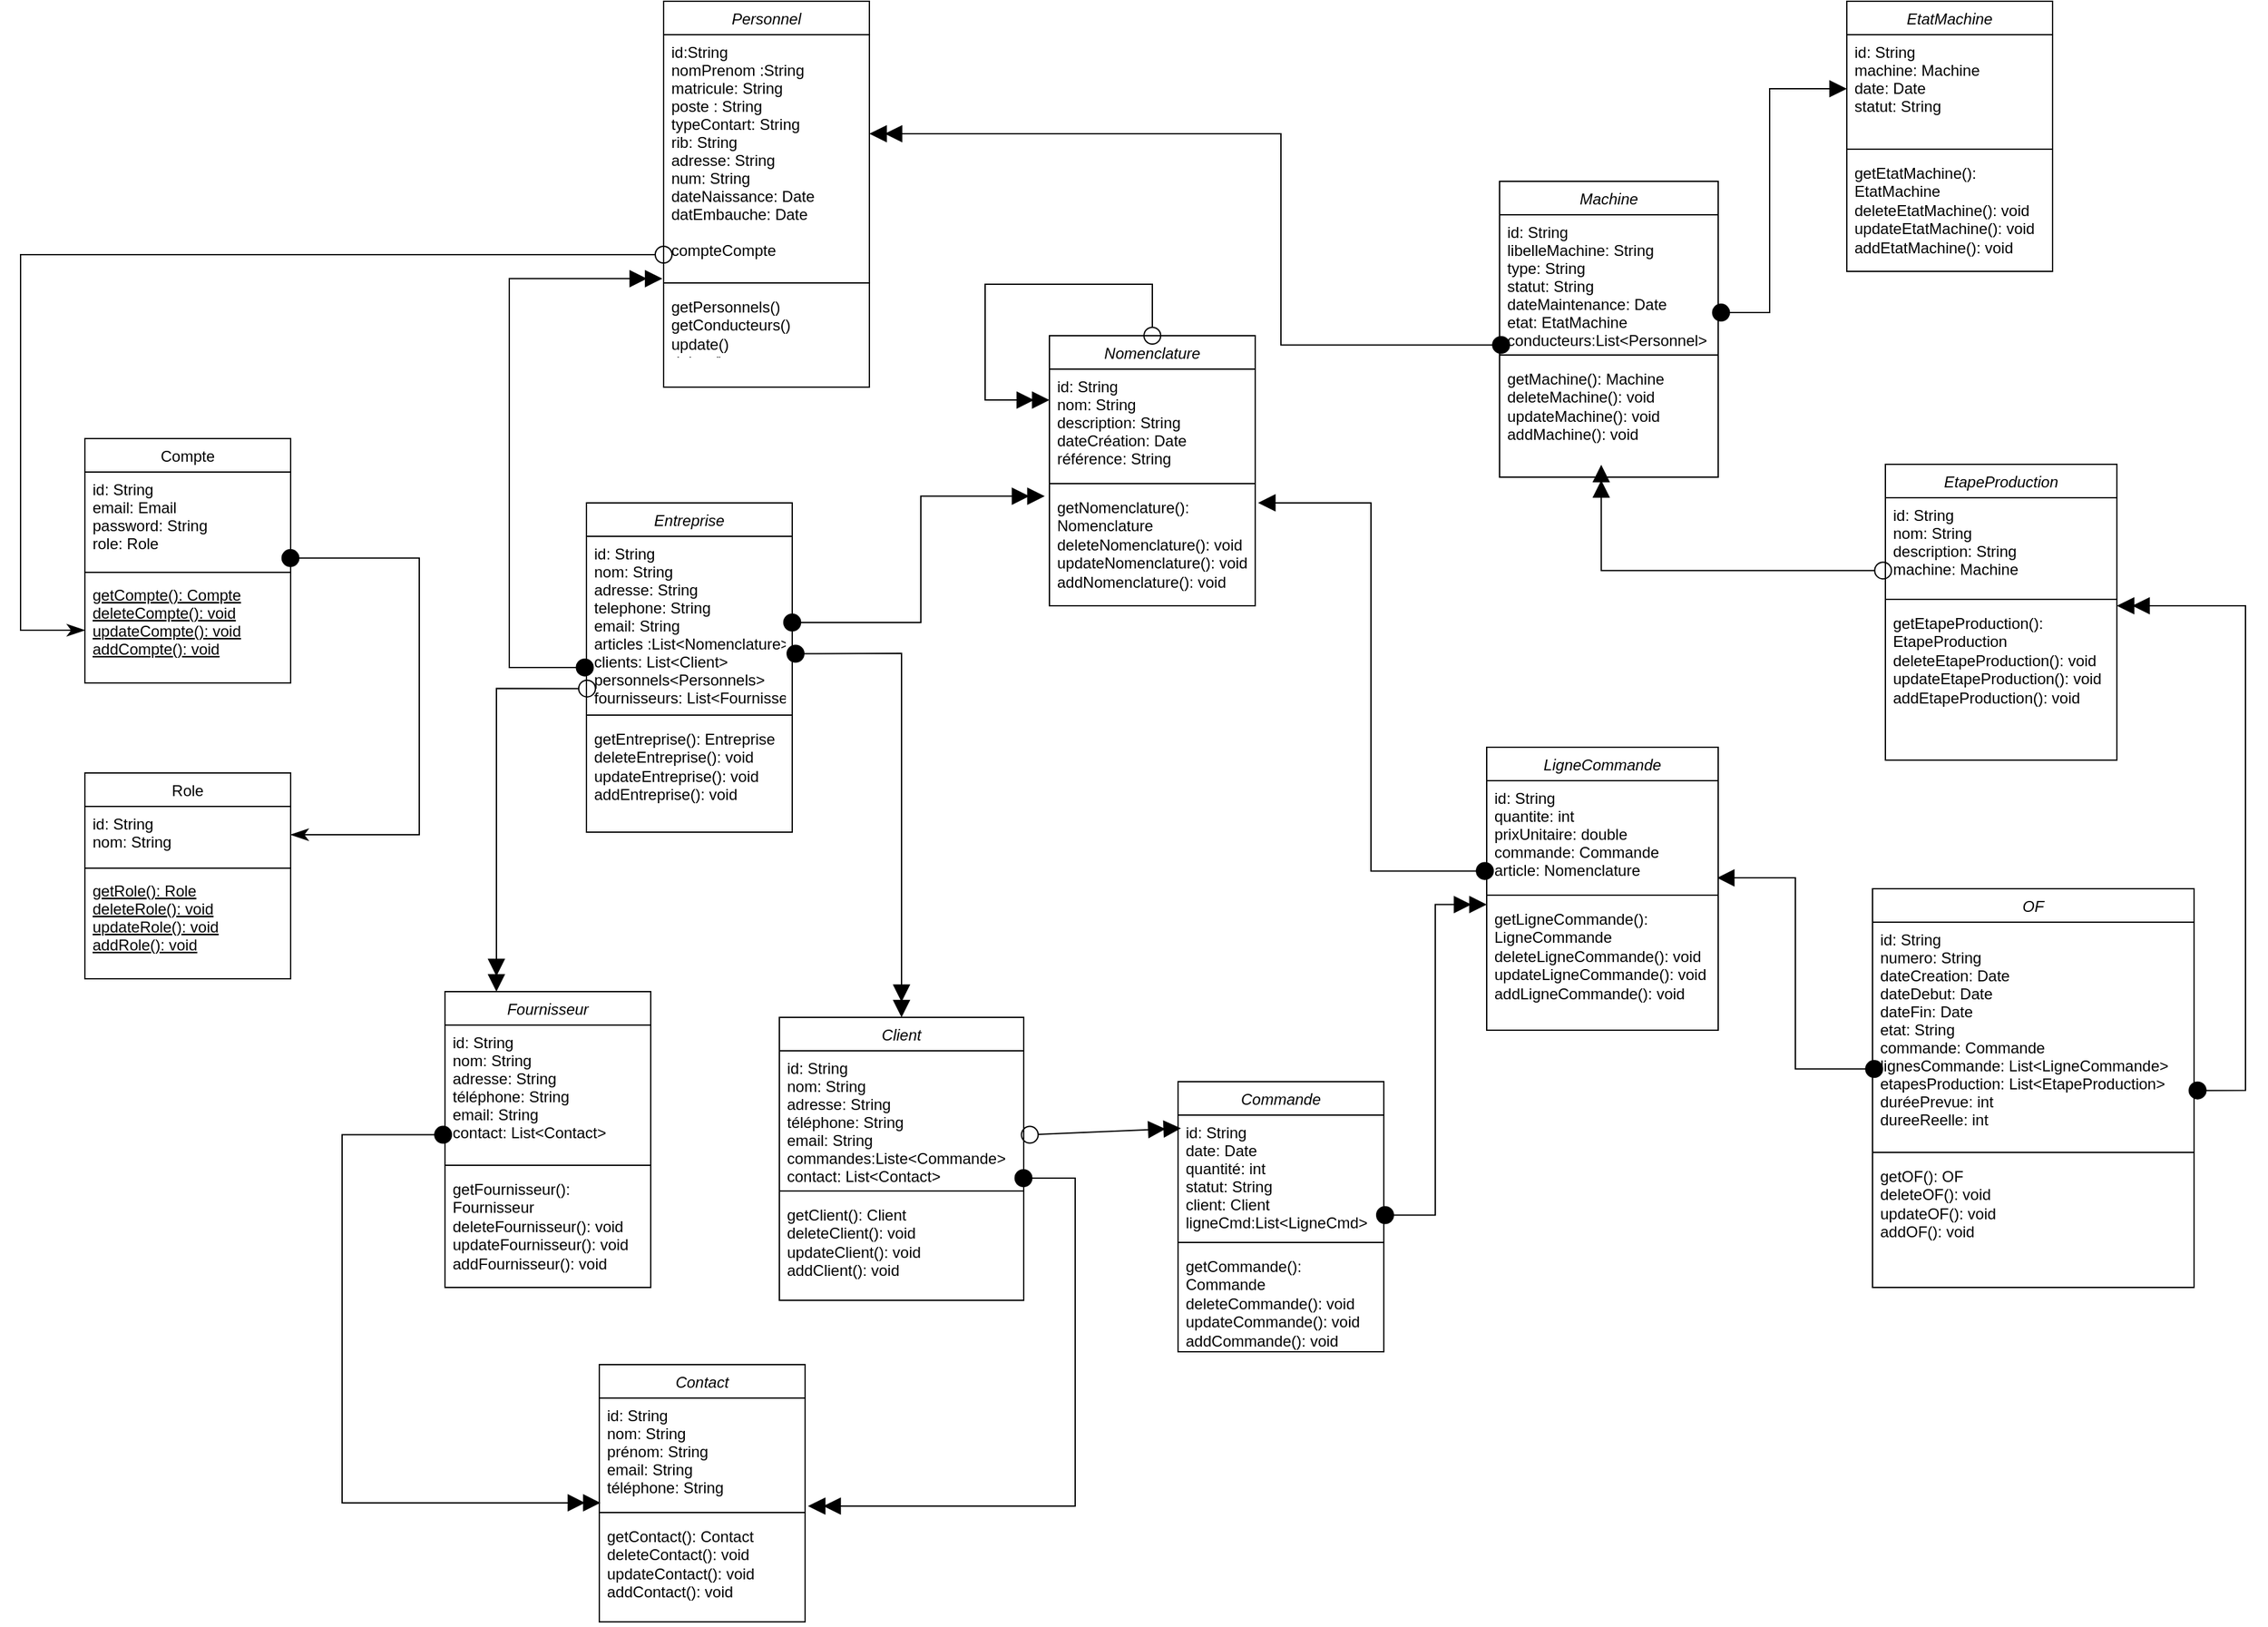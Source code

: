 <mxfile version="21.3.8" type="gitlab">
  <diagram id="C5RBs43oDa-KdzZeNtuy" name="Page-1">
    <mxGraphModel dx="3287" dy="2540" grid="1" gridSize="10" guides="1" tooltips="1" connect="1" arrows="1" fold="1" page="1" pageScale="1" pageWidth="827" pageHeight="1169" math="0" shadow="0">
      <root>
        <mxCell id="WIyWlLk6GJQsqaUBKTNV-0" />
        <mxCell id="WIyWlLk6GJQsqaUBKTNV-1" parent="WIyWlLk6GJQsqaUBKTNV-0" />
        <mxCell id="zkfFHV4jXpPFQw0GAbJ--0" value="Personnel" style="swimlane;fontStyle=2;align=center;verticalAlign=top;childLayout=stackLayout;horizontal=1;startSize=26;horizontalStack=0;resizeParent=1;resizeLast=0;collapsible=1;marginBottom=0;rounded=0;shadow=0;strokeWidth=1;" parent="WIyWlLk6GJQsqaUBKTNV-1" vertex="1">
          <mxGeometry x="260" y="-600" width="160" height="300" as="geometry">
            <mxRectangle x="230" y="140" width="160" height="26" as="alternateBounds" />
          </mxGeometry>
        </mxCell>
        <mxCell id="zkfFHV4jXpPFQw0GAbJ--1" value="id:String   &#xa;nomPrenom :String&#xa;matricule: String &#xa;poste : String &#xa;typeContart: String&#xa;rib: String&#xa;adresse: String&#xa;num: String&#xa;dateNaissance: Date&#xa;datEmbauche: Date" style="text;align=left;verticalAlign=top;spacingLeft=4;spacingRight=4;overflow=hidden;rotatable=0;points=[[0,0.5],[1,0.5]];portConstraint=eastwest;" parent="zkfFHV4jXpPFQw0GAbJ--0" vertex="1">
          <mxGeometry y="26" width="160" height="154" as="geometry" />
        </mxCell>
        <mxCell id="keGv5HAL7lmnqRSHpo0z-54" value="compteCompte" style="text;align=left;verticalAlign=top;spacingLeft=4;spacingRight=4;overflow=hidden;rotatable=0;points=[[0,0.5],[1,0.5]];portConstraint=eastwest;" vertex="1" parent="zkfFHV4jXpPFQw0GAbJ--0">
          <mxGeometry y="180" width="160" height="34" as="geometry" />
        </mxCell>
        <mxCell id="zkfFHV4jXpPFQw0GAbJ--4" value="" style="line;html=1;strokeWidth=1;align=left;verticalAlign=middle;spacingTop=-1;spacingLeft=3;spacingRight=3;rotatable=0;labelPosition=right;points=[];portConstraint=eastwest;" parent="zkfFHV4jXpPFQw0GAbJ--0" vertex="1">
          <mxGeometry y="214" width="160" height="10" as="geometry" />
        </mxCell>
        <mxCell id="keGv5HAL7lmnqRSHpo0z-4" value="getPersonnels()&lt;br&gt;getConducteurs()&lt;br&gt;update()&lt;br&gt;delete()&lt;br&gt;mettreEnVeille()" style="text;strokeColor=none;fillColor=none;align=left;verticalAlign=top;spacingLeft=4;spacingRight=4;overflow=hidden;rotatable=0;points=[[0,0.5],[1,0.5]];portConstraint=eastwest;whiteSpace=wrap;html=1;" vertex="1" parent="zkfFHV4jXpPFQw0GAbJ--0">
          <mxGeometry y="224" width="160" height="50" as="geometry" />
        </mxCell>
        <mxCell id="zkfFHV4jXpPFQw0GAbJ--6" value="Compte" style="swimlane;fontStyle=0;align=center;verticalAlign=top;childLayout=stackLayout;horizontal=1;startSize=26;horizontalStack=0;resizeParent=1;resizeLast=0;collapsible=1;marginBottom=0;rounded=0;shadow=0;strokeWidth=1;" parent="WIyWlLk6GJQsqaUBKTNV-1" vertex="1">
          <mxGeometry x="-190" y="-260" width="160" height="190" as="geometry">
            <mxRectangle x="130" y="380" width="160" height="26" as="alternateBounds" />
          </mxGeometry>
        </mxCell>
        <mxCell id="zkfFHV4jXpPFQw0GAbJ--7" value="id: String&#xa;email: Email&#xa;password: String&#xa;role: Role" style="text;align=left;verticalAlign=top;spacingLeft=4;spacingRight=4;overflow=hidden;rotatable=0;points=[[0,0.5],[1,0.5]];portConstraint=eastwest;" parent="zkfFHV4jXpPFQw0GAbJ--6" vertex="1">
          <mxGeometry y="26" width="160" height="74" as="geometry" />
        </mxCell>
        <mxCell id="zkfFHV4jXpPFQw0GAbJ--9" value="" style="line;html=1;strokeWidth=1;align=left;verticalAlign=middle;spacingTop=-1;spacingLeft=3;spacingRight=3;rotatable=0;labelPosition=right;points=[];portConstraint=eastwest;" parent="zkfFHV4jXpPFQw0GAbJ--6" vertex="1">
          <mxGeometry y="100" width="160" height="8" as="geometry" />
        </mxCell>
        <mxCell id="zkfFHV4jXpPFQw0GAbJ--10" value="getCompte(): Compte&#xa;deleteCompte(): void&#xa;updateCompte(): void&#xa;addCompte(): void" style="text;align=left;verticalAlign=top;spacingLeft=4;spacingRight=4;overflow=hidden;rotatable=0;points=[[0,0.5],[1,0.5]];portConstraint=eastwest;fontStyle=4" parent="zkfFHV4jXpPFQw0GAbJ--6" vertex="1">
          <mxGeometry y="108" width="160" height="82" as="geometry" />
        </mxCell>
        <mxCell id="keGv5HAL7lmnqRSHpo0z-5" value="Role" style="swimlane;fontStyle=0;align=center;verticalAlign=top;childLayout=stackLayout;horizontal=1;startSize=26;horizontalStack=0;resizeParent=1;resizeLast=0;collapsible=1;marginBottom=0;rounded=0;shadow=0;strokeWidth=1;" vertex="1" parent="WIyWlLk6GJQsqaUBKTNV-1">
          <mxGeometry x="-190" width="160" height="160" as="geometry">
            <mxRectangle x="130" y="380" width="160" height="26" as="alternateBounds" />
          </mxGeometry>
        </mxCell>
        <mxCell id="keGv5HAL7lmnqRSHpo0z-6" value="id: String&#xa;nom: String" style="text;align=left;verticalAlign=top;spacingLeft=4;spacingRight=4;overflow=hidden;rotatable=0;points=[[0,0.5],[1,0.5]];portConstraint=eastwest;" vertex="1" parent="keGv5HAL7lmnqRSHpo0z-5">
          <mxGeometry y="26" width="160" height="44" as="geometry" />
        </mxCell>
        <mxCell id="keGv5HAL7lmnqRSHpo0z-7" value="" style="line;html=1;strokeWidth=1;align=left;verticalAlign=middle;spacingTop=-1;spacingLeft=3;spacingRight=3;rotatable=0;labelPosition=right;points=[];portConstraint=eastwest;" vertex="1" parent="keGv5HAL7lmnqRSHpo0z-5">
          <mxGeometry y="70" width="160" height="8" as="geometry" />
        </mxCell>
        <mxCell id="keGv5HAL7lmnqRSHpo0z-8" value="getRole(): Role&#xa;deleteRole(): void&#xa;updateRole(): void&#xa;addRole(): void" style="text;align=left;verticalAlign=top;spacingLeft=4;spacingRight=4;overflow=hidden;rotatable=0;points=[[0,0.5],[1,0.5]];portConstraint=eastwest;fontStyle=4" vertex="1" parent="keGv5HAL7lmnqRSHpo0z-5">
          <mxGeometry y="78" width="160" height="64" as="geometry" />
        </mxCell>
        <mxCell id="keGv5HAL7lmnqRSHpo0z-9" value="Fournisseur" style="swimlane;fontStyle=2;align=center;verticalAlign=top;childLayout=stackLayout;horizontal=1;startSize=26;horizontalStack=0;resizeParent=1;resizeLast=0;collapsible=1;marginBottom=0;rounded=0;shadow=0;strokeWidth=1;" vertex="1" parent="WIyWlLk6GJQsqaUBKTNV-1">
          <mxGeometry x="90" y="170" width="160" height="230" as="geometry">
            <mxRectangle x="230" y="140" width="160" height="26" as="alternateBounds" />
          </mxGeometry>
        </mxCell>
        <mxCell id="keGv5HAL7lmnqRSHpo0z-10" value="id: String&#xa;nom: String&#xa;adresse: String&#xa;téléphone: String&#xa;email: String&#xa;contact: List&lt;Contact&gt;" style="text;align=left;verticalAlign=top;spacingLeft=4;spacingRight=4;overflow=hidden;rotatable=0;points=[[0,0.5],[1,0.5]];portConstraint=eastwest;" vertex="1" parent="keGv5HAL7lmnqRSHpo0z-9">
          <mxGeometry y="26" width="160" height="104" as="geometry" />
        </mxCell>
        <mxCell id="keGv5HAL7lmnqRSHpo0z-11" value="" style="line;html=1;strokeWidth=1;align=left;verticalAlign=middle;spacingTop=-1;spacingLeft=3;spacingRight=3;rotatable=0;labelPosition=right;points=[];portConstraint=eastwest;" vertex="1" parent="keGv5HAL7lmnqRSHpo0z-9">
          <mxGeometry y="130" width="160" height="10" as="geometry" />
        </mxCell>
        <mxCell id="keGv5HAL7lmnqRSHpo0z-12" value="&lt;div&gt;getFournisseur(): Fournisseur&lt;/div&gt;&lt;div&gt;deleteFournisseur(): void&lt;/div&gt;&lt;div&gt;updateFournisseur(): void&lt;/div&gt;&lt;div&gt;addFournisseur(): void&lt;/div&gt;" style="text;strokeColor=none;fillColor=none;align=left;verticalAlign=top;spacingLeft=4;spacingRight=4;overflow=hidden;rotatable=0;points=[[0,0.5],[1,0.5]];portConstraint=eastwest;whiteSpace=wrap;html=1;" vertex="1" parent="keGv5HAL7lmnqRSHpo0z-9">
          <mxGeometry y="140" width="160" height="80" as="geometry" />
        </mxCell>
        <mxCell id="keGv5HAL7lmnqRSHpo0z-13" value="Client" style="swimlane;fontStyle=2;align=center;verticalAlign=top;childLayout=stackLayout;horizontal=1;startSize=26;horizontalStack=0;resizeParent=1;resizeLast=0;collapsible=1;marginBottom=0;rounded=0;shadow=0;strokeWidth=1;" vertex="1" parent="WIyWlLk6GJQsqaUBKTNV-1">
          <mxGeometry x="350" y="190" width="190" height="220" as="geometry">
            <mxRectangle x="230" y="140" width="160" height="26" as="alternateBounds" />
          </mxGeometry>
        </mxCell>
        <mxCell id="keGv5HAL7lmnqRSHpo0z-14" value="id: String&#xa;nom: String&#xa;adresse: String&#xa;téléphone: String&#xa;email: String&#xa;commandes:Liste&lt;Commande&gt;&#xa;contact: List&lt;Contact&gt;" style="text;align=left;verticalAlign=top;spacingLeft=4;spacingRight=4;overflow=hidden;rotatable=0;points=[[0,0.5],[1,0.5]];portConstraint=eastwest;" vertex="1" parent="keGv5HAL7lmnqRSHpo0z-13">
          <mxGeometry y="26" width="190" height="104" as="geometry" />
        </mxCell>
        <mxCell id="keGv5HAL7lmnqRSHpo0z-15" value="" style="line;html=1;strokeWidth=1;align=left;verticalAlign=middle;spacingTop=-1;spacingLeft=3;spacingRight=3;rotatable=0;labelPosition=right;points=[];portConstraint=eastwest;" vertex="1" parent="keGv5HAL7lmnqRSHpo0z-13">
          <mxGeometry y="130" width="190" height="10" as="geometry" />
        </mxCell>
        <mxCell id="keGv5HAL7lmnqRSHpo0z-16" value="&lt;div&gt;getClient(): Client&lt;/div&gt;&lt;div&gt;deleteClient(): void&lt;/div&gt;&lt;div&gt;updateClient(): void&lt;/div&gt;&lt;div&gt;addClient(): void&lt;/div&gt;" style="text;strokeColor=none;fillColor=none;align=left;verticalAlign=top;spacingLeft=4;spacingRight=4;overflow=hidden;rotatable=0;points=[[0,0.5],[1,0.5]];portConstraint=eastwest;whiteSpace=wrap;html=1;" vertex="1" parent="keGv5HAL7lmnqRSHpo0z-13">
          <mxGeometry y="140" width="190" height="70" as="geometry" />
        </mxCell>
        <mxCell id="keGv5HAL7lmnqRSHpo0z-17" value="Nomenclature" style="swimlane;fontStyle=2;align=center;verticalAlign=top;childLayout=stackLayout;horizontal=1;startSize=26;horizontalStack=0;resizeParent=1;resizeLast=0;collapsible=1;marginBottom=0;rounded=0;shadow=0;strokeWidth=1;" vertex="1" parent="WIyWlLk6GJQsqaUBKTNV-1">
          <mxGeometry x="560" y="-340" width="160" height="210" as="geometry">
            <mxRectangle x="230" y="140" width="160" height="26" as="alternateBounds" />
          </mxGeometry>
        </mxCell>
        <mxCell id="keGv5HAL7lmnqRSHpo0z-18" value="id: String&#xa;nom: String&#xa;description: String&#xa;dateCréation: Date&#xa;référence: String" style="text;align=left;verticalAlign=top;spacingLeft=4;spacingRight=4;overflow=hidden;rotatable=0;points=[[0,0.5],[1,0.5]];portConstraint=eastwest;" vertex="1" parent="keGv5HAL7lmnqRSHpo0z-17">
          <mxGeometry y="26" width="160" height="84" as="geometry" />
        </mxCell>
        <mxCell id="keGv5HAL7lmnqRSHpo0z-19" value="" style="line;html=1;strokeWidth=1;align=left;verticalAlign=middle;spacingTop=-1;spacingLeft=3;spacingRight=3;rotatable=0;labelPosition=right;points=[];portConstraint=eastwest;" vertex="1" parent="keGv5HAL7lmnqRSHpo0z-17">
          <mxGeometry y="110" width="160" height="10" as="geometry" />
        </mxCell>
        <mxCell id="keGv5HAL7lmnqRSHpo0z-20" value="&lt;div&gt;getNomenclature(): Nomenclature&lt;/div&gt;&lt;div&gt;deleteNomenclature(): void&lt;/div&gt;&lt;div&gt;updateNomenclature(): void&lt;/div&gt;&lt;div&gt;addNomenclature(): void&lt;/div&gt;" style="text;strokeColor=none;fillColor=none;align=left;verticalAlign=top;spacingLeft=4;spacingRight=4;overflow=hidden;rotatable=0;points=[[0,0.5],[1,0.5]];portConstraint=eastwest;whiteSpace=wrap;html=1;" vertex="1" parent="keGv5HAL7lmnqRSHpo0z-17">
          <mxGeometry y="120" width="160" height="90" as="geometry" />
        </mxCell>
        <mxCell id="keGv5HAL7lmnqRSHpo0z-68" value="" style="html=1;verticalAlign=bottom;startArrow=oval;startFill=0;endArrow=doubleBlock;startSize=13;endSize=11;elbow=vertical;rounded=0;endFill=1;exitX=0.5;exitY=0;exitDx=0;exitDy=0;entryX=0;entryY=0.286;entryDx=0;entryDy=0;entryPerimeter=0;edgeStyle=orthogonalEdgeStyle;" edge="1" parent="keGv5HAL7lmnqRSHpo0z-17" source="keGv5HAL7lmnqRSHpo0z-17" target="keGv5HAL7lmnqRSHpo0z-18">
          <mxGeometry width="80" relative="1" as="geometry">
            <mxPoint x="-181" y="334" as="sourcePoint" />
            <mxPoint x="77" y="220" as="targetPoint" />
            <Array as="points">
              <mxPoint x="80" y="-40" />
              <mxPoint x="-50" y="-40" />
              <mxPoint x="-50" y="50" />
            </Array>
          </mxGeometry>
        </mxCell>
        <mxCell id="keGv5HAL7lmnqRSHpo0z-21" value="Contact" style="swimlane;fontStyle=2;align=center;verticalAlign=top;childLayout=stackLayout;horizontal=1;startSize=26;horizontalStack=0;resizeParent=1;resizeLast=0;collapsible=1;marginBottom=0;rounded=0;shadow=0;strokeWidth=1;" vertex="1" parent="WIyWlLk6GJQsqaUBKTNV-1">
          <mxGeometry x="210" y="460" width="160" height="200" as="geometry">
            <mxRectangle x="230" y="140" width="160" height="26" as="alternateBounds" />
          </mxGeometry>
        </mxCell>
        <mxCell id="keGv5HAL7lmnqRSHpo0z-22" value="id: String&#xa;nom: String&#xa;prénom: String&#xa;email: String&#xa;téléphone: String" style="text;align=left;verticalAlign=top;spacingLeft=4;spacingRight=4;overflow=hidden;rotatable=0;points=[[0,0.5],[1,0.5]];portConstraint=eastwest;" vertex="1" parent="keGv5HAL7lmnqRSHpo0z-21">
          <mxGeometry y="26" width="160" height="84" as="geometry" />
        </mxCell>
        <mxCell id="keGv5HAL7lmnqRSHpo0z-23" value="" style="line;html=1;strokeWidth=1;align=left;verticalAlign=middle;spacingTop=-1;spacingLeft=3;spacingRight=3;rotatable=0;labelPosition=right;points=[];portConstraint=eastwest;" vertex="1" parent="keGv5HAL7lmnqRSHpo0z-21">
          <mxGeometry y="110" width="160" height="10" as="geometry" />
        </mxCell>
        <mxCell id="keGv5HAL7lmnqRSHpo0z-24" value="&lt;div&gt;getContact(): Contact&lt;/div&gt;&lt;div&gt;deleteContact(): void&lt;/div&gt;&lt;div&gt;updateContact(): void&lt;/div&gt;&lt;div&gt;addContact(): void&lt;/div&gt;" style="text;strokeColor=none;fillColor=none;align=left;verticalAlign=top;spacingLeft=4;spacingRight=4;overflow=hidden;rotatable=0;points=[[0,0.5],[1,0.5]];portConstraint=eastwest;whiteSpace=wrap;html=1;" vertex="1" parent="keGv5HAL7lmnqRSHpo0z-21">
          <mxGeometry y="120" width="160" height="80" as="geometry" />
        </mxCell>
        <mxCell id="keGv5HAL7lmnqRSHpo0z-25" value="Commande" style="swimlane;fontStyle=2;align=center;verticalAlign=top;childLayout=stackLayout;horizontal=1;startSize=26;horizontalStack=0;resizeParent=1;resizeLast=0;collapsible=1;marginBottom=0;rounded=0;shadow=0;strokeWidth=1;" vertex="1" parent="WIyWlLk6GJQsqaUBKTNV-1">
          <mxGeometry x="660" y="240" width="160" height="210" as="geometry">
            <mxRectangle x="230" y="140" width="160" height="26" as="alternateBounds" />
          </mxGeometry>
        </mxCell>
        <mxCell id="keGv5HAL7lmnqRSHpo0z-26" value="id: String&#xa;date: Date&#xa;quantité: int&#xa;statut: String&#xa;client: Client&#xa;ligneCmd:List&lt;LigneCmd&gt;" style="text;align=left;verticalAlign=top;spacingLeft=4;spacingRight=4;overflow=hidden;rotatable=0;points=[[0,0.5],[1,0.5]];portConstraint=eastwest;" vertex="1" parent="keGv5HAL7lmnqRSHpo0z-25">
          <mxGeometry y="26" width="160" height="94" as="geometry" />
        </mxCell>
        <mxCell id="keGv5HAL7lmnqRSHpo0z-27" value="" style="line;html=1;strokeWidth=1;align=left;verticalAlign=middle;spacingTop=-1;spacingLeft=3;spacingRight=3;rotatable=0;labelPosition=right;points=[];portConstraint=eastwest;" vertex="1" parent="keGv5HAL7lmnqRSHpo0z-25">
          <mxGeometry y="120" width="160" height="10" as="geometry" />
        </mxCell>
        <mxCell id="keGv5HAL7lmnqRSHpo0z-28" value="&lt;div&gt;getCommande(): Commande&lt;/div&gt;&lt;div&gt;deleteCommande(): void&lt;/div&gt;&lt;div&gt;updateCommande(): void&lt;/div&gt;&lt;div&gt;addCommande(): void&lt;/div&gt;" style="text;strokeColor=none;fillColor=none;align=left;verticalAlign=top;spacingLeft=4;spacingRight=4;overflow=hidden;rotatable=0;points=[[0,0.5],[1,0.5]];portConstraint=eastwest;whiteSpace=wrap;html=1;" vertex="1" parent="keGv5HAL7lmnqRSHpo0z-25">
          <mxGeometry y="130" width="160" height="80" as="geometry" />
        </mxCell>
        <mxCell id="keGv5HAL7lmnqRSHpo0z-29" value="LigneCommande" style="swimlane;fontStyle=2;align=center;verticalAlign=top;childLayout=stackLayout;horizontal=1;startSize=26;horizontalStack=0;resizeParent=1;resizeLast=0;collapsible=1;marginBottom=0;rounded=0;shadow=0;strokeWidth=1;" vertex="1" parent="WIyWlLk6GJQsqaUBKTNV-1">
          <mxGeometry x="900" y="-20" width="180" height="220" as="geometry">
            <mxRectangle x="230" y="140" width="160" height="26" as="alternateBounds" />
          </mxGeometry>
        </mxCell>
        <mxCell id="keGv5HAL7lmnqRSHpo0z-30" value="id: String&#xa;quantite: int&#xa;prixUnitaire: double&#xa;commande: Commande&#xa;article: Nomenclature" style="text;align=left;verticalAlign=top;spacingLeft=4;spacingRight=4;overflow=hidden;rotatable=0;points=[[0,0.5],[1,0.5]];portConstraint=eastwest;" vertex="1" parent="keGv5HAL7lmnqRSHpo0z-29">
          <mxGeometry y="26" width="180" height="84" as="geometry" />
        </mxCell>
        <mxCell id="keGv5HAL7lmnqRSHpo0z-31" value="" style="line;html=1;strokeWidth=1;align=left;verticalAlign=middle;spacingTop=-1;spacingLeft=3;spacingRight=3;rotatable=0;labelPosition=right;points=[];portConstraint=eastwest;" vertex="1" parent="keGv5HAL7lmnqRSHpo0z-29">
          <mxGeometry y="110" width="180" height="10" as="geometry" />
        </mxCell>
        <mxCell id="keGv5HAL7lmnqRSHpo0z-32" value="&lt;div&gt;getLigneCommande(): LigneCommande&lt;/div&gt;&lt;div&gt;deleteLigneCommande(): void&lt;/div&gt;&lt;div&gt;updateLigneCommande(): void&lt;/div&gt;&lt;div&gt;addLigneCommande(): void&lt;/div&gt;" style="text;strokeColor=none;fillColor=none;align=left;verticalAlign=top;spacingLeft=4;spacingRight=4;overflow=hidden;rotatable=0;points=[[0,0.5],[1,0.5]];portConstraint=eastwest;whiteSpace=wrap;html=1;" vertex="1" parent="keGv5HAL7lmnqRSHpo0z-29">
          <mxGeometry y="120" width="180" height="100" as="geometry" />
        </mxCell>
        <mxCell id="keGv5HAL7lmnqRSHpo0z-33" value="Machine" style="swimlane;fontStyle=2;align=center;verticalAlign=top;childLayout=stackLayout;horizontal=1;startSize=26;horizontalStack=0;resizeParent=1;resizeLast=0;collapsible=1;marginBottom=0;rounded=0;shadow=0;strokeWidth=1;" vertex="1" parent="WIyWlLk6GJQsqaUBKTNV-1">
          <mxGeometry x="910" y="-460" width="170" height="230" as="geometry">
            <mxRectangle x="230" y="140" width="160" height="26" as="alternateBounds" />
          </mxGeometry>
        </mxCell>
        <mxCell id="keGv5HAL7lmnqRSHpo0z-34" value="id: String&#xa;libelleMachine: String&#xa;type: String&#xa;statut: String&#xa;dateMaintenance: Date&#xa;etat: EtatMachine&#xa;conducteurs:List&lt;Personnel&gt;" style="text;align=left;verticalAlign=top;spacingLeft=4;spacingRight=4;overflow=hidden;rotatable=0;points=[[0,0.5],[1,0.5]];portConstraint=eastwest;" vertex="1" parent="keGv5HAL7lmnqRSHpo0z-33">
          <mxGeometry y="26" width="170" height="104" as="geometry" />
        </mxCell>
        <mxCell id="keGv5HAL7lmnqRSHpo0z-35" value="" style="line;html=1;strokeWidth=1;align=left;verticalAlign=middle;spacingTop=-1;spacingLeft=3;spacingRight=3;rotatable=0;labelPosition=right;points=[];portConstraint=eastwest;" vertex="1" parent="keGv5HAL7lmnqRSHpo0z-33">
          <mxGeometry y="130" width="170" height="10" as="geometry" />
        </mxCell>
        <mxCell id="keGv5HAL7lmnqRSHpo0z-36" value="&lt;div&gt;getMachine(): Machine&lt;/div&gt;&lt;div&gt;deleteMachine(): void&lt;/div&gt;&lt;div&gt;updateMachine(): void&lt;/div&gt;&lt;div&gt;addMachine(): void&lt;/div&gt;" style="text;strokeColor=none;fillColor=none;align=left;verticalAlign=top;spacingLeft=4;spacingRight=4;overflow=hidden;rotatable=0;points=[[0,0.5],[1,0.5]];portConstraint=eastwest;whiteSpace=wrap;html=1;" vertex="1" parent="keGv5HAL7lmnqRSHpo0z-33">
          <mxGeometry y="140" width="170" height="80" as="geometry" />
        </mxCell>
        <mxCell id="keGv5HAL7lmnqRSHpo0z-37" value="EtatMachine" style="swimlane;fontStyle=2;align=center;verticalAlign=top;childLayout=stackLayout;horizontal=1;startSize=26;horizontalStack=0;resizeParent=1;resizeLast=0;collapsible=1;marginBottom=0;rounded=0;shadow=0;strokeWidth=1;" vertex="1" parent="WIyWlLk6GJQsqaUBKTNV-1">
          <mxGeometry x="1180" y="-600" width="160" height="210" as="geometry">
            <mxRectangle x="230" y="140" width="160" height="26" as="alternateBounds" />
          </mxGeometry>
        </mxCell>
        <mxCell id="keGv5HAL7lmnqRSHpo0z-38" value="id: String&#xa;machine: Machine&#xa;date: Date&#xa;statut: String" style="text;align=left;verticalAlign=top;spacingLeft=4;spacingRight=4;overflow=hidden;rotatable=0;points=[[0,0.5],[1,0.5]];portConstraint=eastwest;" vertex="1" parent="keGv5HAL7lmnqRSHpo0z-37">
          <mxGeometry y="26" width="160" height="84" as="geometry" />
        </mxCell>
        <mxCell id="keGv5HAL7lmnqRSHpo0z-39" value="" style="line;html=1;strokeWidth=1;align=left;verticalAlign=middle;spacingTop=-1;spacingLeft=3;spacingRight=3;rotatable=0;labelPosition=right;points=[];portConstraint=eastwest;" vertex="1" parent="keGv5HAL7lmnqRSHpo0z-37">
          <mxGeometry y="110" width="160" height="10" as="geometry" />
        </mxCell>
        <mxCell id="keGv5HAL7lmnqRSHpo0z-40" value="&lt;div&gt;getEtatMachine(): EtatMachine&lt;/div&gt;&lt;div&gt;deleteEtatMachine(): void&lt;/div&gt;&lt;div&gt;updateEtatMachine(): void&lt;/div&gt;&lt;div&gt;addEtatMachine(): void&lt;/div&gt;" style="text;strokeColor=none;fillColor=none;align=left;verticalAlign=top;spacingLeft=4;spacingRight=4;overflow=hidden;rotatable=0;points=[[0,0.5],[1,0.5]];portConstraint=eastwest;whiteSpace=wrap;html=1;" vertex="1" parent="keGv5HAL7lmnqRSHpo0z-37">
          <mxGeometry y="120" width="160" height="90" as="geometry" />
        </mxCell>
        <mxCell id="keGv5HAL7lmnqRSHpo0z-45" value="EtapeProduction" style="swimlane;fontStyle=2;align=center;verticalAlign=top;childLayout=stackLayout;horizontal=1;startSize=26;horizontalStack=0;resizeParent=1;resizeLast=0;collapsible=1;marginBottom=0;rounded=0;shadow=0;strokeWidth=1;" vertex="1" parent="WIyWlLk6GJQsqaUBKTNV-1">
          <mxGeometry x="1210" y="-240" width="180" height="230" as="geometry">
            <mxRectangle x="230" y="140" width="160" height="26" as="alternateBounds" />
          </mxGeometry>
        </mxCell>
        <mxCell id="keGv5HAL7lmnqRSHpo0z-46" value="id: String&#xa;nom: String&#xa;description: String&#xa;machine: Machine" style="text;align=left;verticalAlign=top;spacingLeft=4;spacingRight=4;overflow=hidden;rotatable=0;points=[[0,0.5],[1,0.5]];portConstraint=eastwest;" vertex="1" parent="keGv5HAL7lmnqRSHpo0z-45">
          <mxGeometry y="26" width="180" height="74" as="geometry" />
        </mxCell>
        <mxCell id="keGv5HAL7lmnqRSHpo0z-47" value="" style="line;html=1;strokeWidth=1;align=left;verticalAlign=middle;spacingTop=-1;spacingLeft=3;spacingRight=3;rotatable=0;labelPosition=right;points=[];portConstraint=eastwest;" vertex="1" parent="keGv5HAL7lmnqRSHpo0z-45">
          <mxGeometry y="100" width="180" height="10" as="geometry" />
        </mxCell>
        <mxCell id="keGv5HAL7lmnqRSHpo0z-48" value="&lt;div&gt;getEtapeProduction(): EtapeProduction&lt;/div&gt;&lt;div&gt;deleteEtapeProduction(): void&lt;/div&gt;&lt;div&gt;updateEtapeProduction(): void&lt;/div&gt;&lt;div&gt;addEtapeProduction(): void&lt;/div&gt;" style="text;strokeColor=none;fillColor=none;align=left;verticalAlign=top;spacingLeft=4;spacingRight=4;overflow=hidden;rotatable=0;points=[[0,0.5],[1,0.5]];portConstraint=eastwest;whiteSpace=wrap;html=1;" vertex="1" parent="keGv5HAL7lmnqRSHpo0z-45">
          <mxGeometry y="110" width="180" height="80" as="geometry" />
        </mxCell>
        <mxCell id="keGv5HAL7lmnqRSHpo0z-49" value="OF" style="swimlane;fontStyle=2;align=center;verticalAlign=top;childLayout=stackLayout;horizontal=1;startSize=26;horizontalStack=0;resizeParent=1;resizeLast=0;collapsible=1;marginBottom=0;rounded=0;shadow=0;strokeWidth=1;" vertex="1" parent="WIyWlLk6GJQsqaUBKTNV-1">
          <mxGeometry x="1200" y="90" width="250" height="310" as="geometry">
            <mxRectangle x="230" y="140" width="160" height="26" as="alternateBounds" />
          </mxGeometry>
        </mxCell>
        <mxCell id="keGv5HAL7lmnqRSHpo0z-50" value="id: String&#xa;numero: String&#xa;dateCreation: Date&#xa;dateDebut: Date&#xa;dateFin: Date&#xa;etat: String&#xa;commande: Commande&#xa;lignesCommande: List&lt;LigneCommande&gt;&#xa;etapesProduction: List&lt;EtapeProduction&gt;&#xa;duréePrevue: int&#xa;dureeReelle: int" style="text;align=left;verticalAlign=top;spacingLeft=4;spacingRight=4;overflow=hidden;rotatable=0;points=[[0,0.5],[1,0.5]];portConstraint=eastwest;" vertex="1" parent="keGv5HAL7lmnqRSHpo0z-49">
          <mxGeometry y="26" width="250" height="174" as="geometry" />
        </mxCell>
        <mxCell id="keGv5HAL7lmnqRSHpo0z-51" value="" style="line;html=1;strokeWidth=1;align=left;verticalAlign=middle;spacingTop=-1;spacingLeft=3;spacingRight=3;rotatable=0;labelPosition=right;points=[];portConstraint=eastwest;" vertex="1" parent="keGv5HAL7lmnqRSHpo0z-49">
          <mxGeometry y="200" width="250" height="10" as="geometry" />
        </mxCell>
        <mxCell id="keGv5HAL7lmnqRSHpo0z-52" value="&lt;div&gt;getOF(): OF&lt;/div&gt;&lt;div&gt;deleteOF(): void&lt;/div&gt;&lt;div&gt;updateOF(): void&lt;/div&gt;&lt;div&gt;addOF(): void&lt;/div&gt;" style="text;strokeColor=none;fillColor=none;align=left;verticalAlign=top;spacingLeft=4;spacingRight=4;overflow=hidden;rotatable=0;points=[[0,0.5],[1,0.5]];portConstraint=eastwest;whiteSpace=wrap;html=1;" vertex="1" parent="keGv5HAL7lmnqRSHpo0z-49">
          <mxGeometry y="210" width="250" height="90" as="geometry" />
        </mxCell>
        <mxCell id="keGv5HAL7lmnqRSHpo0z-53" value="" style="html=1;verticalAlign=bottom;startArrow=oval;startFill=0;endArrow=classicThin;startSize=13;endSize=11;edgeStyle=elbowEdgeStyle;elbow=vertical;curved=0;rounded=0;endFill=1;" edge="1" parent="WIyWlLk6GJQsqaUBKTNV-1" source="keGv5HAL7lmnqRSHpo0z-54" target="zkfFHV4jXpPFQw0GAbJ--10">
          <mxGeometry width="80" relative="1" as="geometry">
            <mxPoint x="-50" y="210" as="sourcePoint" />
            <mxPoint x="60" y="350.39" as="targetPoint" />
            <Array as="points">
              <mxPoint x="-240" y="-10" />
              <mxPoint x="30" y="210" />
              <mxPoint x="30" y="240" />
            </Array>
          </mxGeometry>
        </mxCell>
        <mxCell id="keGv5HAL7lmnqRSHpo0z-56" value="" style="html=1;verticalAlign=bottom;startArrow=oval;startFill=1;endArrow=classicThin;startSize=13;endSize=11;edgeStyle=elbowEdgeStyle;elbow=vertical;curved=0;rounded=0;endFill=1;exitX=0.999;exitY=0.904;exitDx=0;exitDy=0;exitPerimeter=0;" edge="1" parent="WIyWlLk6GJQsqaUBKTNV-1" source="zkfFHV4jXpPFQw0GAbJ--7" target="keGv5HAL7lmnqRSHpo0z-6">
          <mxGeometry width="80" relative="1" as="geometry">
            <mxPoint x="-40" y="220" as="sourcePoint" />
            <mxPoint x="90" y="110" as="targetPoint" />
            <Array as="points">
              <mxPoint x="70" y="-167" />
              <mxPoint x="190" y="-200" />
              <mxPoint x="210" y="-100" />
              <mxPoint x="180" y="-140" />
              <mxPoint x="40" y="250" />
            </Array>
          </mxGeometry>
        </mxCell>
        <mxCell id="keGv5HAL7lmnqRSHpo0z-57" value="Entreprise" style="swimlane;fontStyle=2;align=center;verticalAlign=top;childLayout=stackLayout;horizontal=1;startSize=26;horizontalStack=0;resizeParent=1;resizeLast=0;collapsible=1;marginBottom=0;rounded=0;shadow=0;strokeWidth=1;" vertex="1" parent="WIyWlLk6GJQsqaUBKTNV-1">
          <mxGeometry x="200" y="-210" width="160" height="256" as="geometry">
            <mxRectangle x="230" y="140" width="160" height="26" as="alternateBounds" />
          </mxGeometry>
        </mxCell>
        <mxCell id="keGv5HAL7lmnqRSHpo0z-58" value="id: String&#xa;nom: String&#xa;adresse: String&#xa;telephone: String&#xa;email: String&#xa;articles :List&lt;Nomenclature&gt;&#xa;clients: List&lt;Client&gt;&#xa;personnels&lt;Personnels&gt;&#xa;fournisseurs: List&lt;Fournisseur&gt;" style="text;align=left;verticalAlign=top;spacingLeft=4;spacingRight=4;overflow=hidden;rotatable=0;points=[[0,0.5],[1,0.5]];portConstraint=eastwest;" vertex="1" parent="keGv5HAL7lmnqRSHpo0z-57">
          <mxGeometry y="26" width="160" height="134" as="geometry" />
        </mxCell>
        <mxCell id="keGv5HAL7lmnqRSHpo0z-59" value="" style="line;html=1;strokeWidth=1;align=left;verticalAlign=middle;spacingTop=-1;spacingLeft=3;spacingRight=3;rotatable=0;labelPosition=right;points=[];portConstraint=eastwest;" vertex="1" parent="keGv5HAL7lmnqRSHpo0z-57">
          <mxGeometry y="160" width="160" height="10" as="geometry" />
        </mxCell>
        <mxCell id="keGv5HAL7lmnqRSHpo0z-60" value="&lt;div&gt;getEntreprise(): Entreprise&lt;/div&gt;&lt;div&gt;deleteEntreprise(): void&lt;/div&gt;&lt;div&gt;updateEntreprise(): void&lt;/div&gt;&lt;div&gt;addEntreprise(): void&lt;/div&gt;" style="text;strokeColor=none;fillColor=none;align=left;verticalAlign=top;spacingLeft=4;spacingRight=4;overflow=hidden;rotatable=0;points=[[0,0.5],[1,0.5]];portConstraint=eastwest;whiteSpace=wrap;html=1;" vertex="1" parent="keGv5HAL7lmnqRSHpo0z-57">
          <mxGeometry y="170" width="160" height="80" as="geometry" />
        </mxCell>
        <mxCell id="keGv5HAL7lmnqRSHpo0z-62" value="" style="html=1;verticalAlign=bottom;startArrow=oval;startFill=1;endArrow=doubleBlock;startSize=13;endSize=11;edgeStyle=elbowEdgeStyle;elbow=vertical;curved=0;rounded=0;endFill=1;entryX=0.5;entryY=0;entryDx=0;entryDy=0;exitX=1.016;exitY=0.681;exitDx=0;exitDy=0;exitPerimeter=0;" edge="1" parent="WIyWlLk6GJQsqaUBKTNV-1" source="keGv5HAL7lmnqRSHpo0z-58" target="keGv5HAL7lmnqRSHpo0z-13">
          <mxGeometry width="80" relative="1" as="geometry">
            <mxPoint x="130" y="100" as="sourcePoint" />
            <mxPoint x="-40" y="100" as="targetPoint" />
            <Array as="points">
              <mxPoint x="360" y="-93" />
              <mxPoint x="370" y="71" />
              <mxPoint x="50" y="230" />
              <mxPoint x="50" y="260" />
            </Array>
          </mxGeometry>
        </mxCell>
        <mxCell id="keGv5HAL7lmnqRSHpo0z-63" value="" style="html=1;verticalAlign=bottom;startArrow=oval;startFill=0;endArrow=doubleBlock;startSize=13;endSize=11;elbow=vertical;rounded=0;endFill=1;exitX=0.003;exitY=0.883;exitDx=0;exitDy=0;exitPerimeter=0;entryX=0.25;entryY=0;entryDx=0;entryDy=0;edgeStyle=orthogonalEdgeStyle;" edge="1" parent="WIyWlLk6GJQsqaUBKTNV-1" source="keGv5HAL7lmnqRSHpo0z-58" target="keGv5HAL7lmnqRSHpo0z-9">
          <mxGeometry width="80" relative="1" as="geometry">
            <mxPoint x="291" y="87" as="sourcePoint" />
            <mxPoint x="80" y="270" as="targetPoint" />
          </mxGeometry>
        </mxCell>
        <mxCell id="keGv5HAL7lmnqRSHpo0z-65" value="" style="html=1;verticalAlign=bottom;startArrow=oval;startFill=1;endArrow=doubleBlock;startSize=13;endSize=11;elbow=vertical;rounded=0;endFill=1;exitX=1;exitY=0.5;exitDx=0;exitDy=0;entryX=-0.023;entryY=0.053;entryDx=0;entryDy=0;entryPerimeter=0;edgeStyle=orthogonalEdgeStyle;" edge="1" parent="WIyWlLk6GJQsqaUBKTNV-1" source="keGv5HAL7lmnqRSHpo0z-58" target="keGv5HAL7lmnqRSHpo0z-20">
          <mxGeometry width="80" relative="1" as="geometry">
            <mxPoint x="293" y="77" as="sourcePoint" />
            <mxPoint x="470" y="-160" as="targetPoint" />
          </mxGeometry>
        </mxCell>
        <mxCell id="keGv5HAL7lmnqRSHpo0z-66" value="" style="html=1;verticalAlign=bottom;startArrow=oval;startFill=1;endArrow=doubleBlock;startSize=13;endSize=11;edgeStyle=elbowEdgeStyle;elbow=vertical;curved=0;rounded=0;endFill=1;exitX=-0.008;exitY=0.761;exitDx=0;exitDy=0;exitPerimeter=0;entryX=-0.006;entryY=1.049;entryDx=0;entryDy=0;entryPerimeter=0;" edge="1" parent="WIyWlLk6GJQsqaUBKTNV-1" source="keGv5HAL7lmnqRSHpo0z-58" target="keGv5HAL7lmnqRSHpo0z-54">
          <mxGeometry width="80" relative="1" as="geometry">
            <mxPoint x="200" y="-640" as="sourcePoint" />
            <mxPoint x="20.0" y="-637" as="targetPoint" />
            <Array as="points">
              <mxPoint x="140" y="-637" />
              <mxPoint x="150" y="-627" />
              <mxPoint x="120" y="-497" />
              <mxPoint x="120" y="-467" />
            </Array>
          </mxGeometry>
        </mxCell>
        <mxCell id="keGv5HAL7lmnqRSHpo0z-69" value="" style="html=1;verticalAlign=bottom;startArrow=oval;startFill=1;endArrow=doubleBlock;startSize=13;endSize=11;edgeStyle=elbowEdgeStyle;elbow=vertical;curved=0;rounded=0;endFill=1;entryX=1.014;entryY=1;entryDx=0;entryDy=0;entryPerimeter=0;exitX=0.999;exitY=0.952;exitDx=0;exitDy=0;exitPerimeter=0;" edge="1" parent="WIyWlLk6GJQsqaUBKTNV-1" source="keGv5HAL7lmnqRSHpo0z-14" target="keGv5HAL7lmnqRSHpo0z-22">
          <mxGeometry width="80" relative="1" as="geometry">
            <mxPoint x="510" y="390" as="sourcePoint" />
            <mxPoint x="440" y="290" as="targetPoint" />
            <Array as="points">
              <mxPoint x="580" y="410" />
              <mxPoint x="550" y="470" />
              <mxPoint x="450" y="680" />
              <mxPoint x="60" y="240" />
              <mxPoint x="60" y="270" />
            </Array>
          </mxGeometry>
        </mxCell>
        <mxCell id="keGv5HAL7lmnqRSHpo0z-70" value="" style="html=1;verticalAlign=bottom;startArrow=oval;startFill=1;endArrow=doubleBlock;startSize=13;endSize=11;edgeStyle=elbowEdgeStyle;elbow=vertical;curved=0;rounded=0;endFill=1;exitX=-0.009;exitY=0.82;exitDx=0;exitDy=0;exitPerimeter=0;entryX=0.006;entryY=0.97;entryDx=0;entryDy=0;entryPerimeter=0;" edge="1" parent="WIyWlLk6GJQsqaUBKTNV-1" source="keGv5HAL7lmnqRSHpo0z-10" target="keGv5HAL7lmnqRSHpo0z-22">
          <mxGeometry width="80" relative="1" as="geometry">
            <mxPoint x="520" y="390" as="sourcePoint" />
            <mxPoint x="200" y="680" as="targetPoint" />
            <Array as="points">
              <mxPoint x="10" y="510" />
              <mxPoint x="120" y="680" />
              <mxPoint x="460" y="690" />
              <mxPoint x="70" y="250" />
              <mxPoint x="70" y="280" />
            </Array>
          </mxGeometry>
        </mxCell>
        <mxCell id="keGv5HAL7lmnqRSHpo0z-71" value="" style="html=1;verticalAlign=bottom;startArrow=oval;startFill=0;endArrow=doubleBlock;startSize=13;endSize=11;elbow=vertical;rounded=0;endFill=1;exitX=1.025;exitY=0.628;exitDx=0;exitDy=0;exitPerimeter=0;entryX=0.014;entryY=0.109;entryDx=0;entryDy=0;entryPerimeter=0;" edge="1" parent="WIyWlLk6GJQsqaUBKTNV-1" source="keGv5HAL7lmnqRSHpo0z-14" target="keGv5HAL7lmnqRSHpo0z-26">
          <mxGeometry width="80" relative="1" as="geometry">
            <mxPoint x="540" y="370" as="sourcePoint" />
            <mxPoint x="680" y="281" as="targetPoint" />
          </mxGeometry>
        </mxCell>
        <mxCell id="keGv5HAL7lmnqRSHpo0z-73" value="" style="html=1;verticalAlign=bottom;startArrow=oval;startFill=1;endArrow=doubleBlock;startSize=13;endSize=11;elbow=vertical;rounded=0;endFill=1;exitX=1.006;exitY=0.827;exitDx=0;exitDy=0;exitPerimeter=0;entryX=0;entryY=0.023;entryDx=0;entryDy=0;entryPerimeter=0;edgeStyle=orthogonalEdgeStyle;" edge="1" parent="WIyWlLk6GJQsqaUBKTNV-1" source="keGv5HAL7lmnqRSHpo0z-26" target="keGv5HAL7lmnqRSHpo0z-32">
          <mxGeometry width="80" relative="1" as="geometry">
            <mxPoint x="555" y="291" as="sourcePoint" />
            <mxPoint x="692" y="286" as="targetPoint" />
          </mxGeometry>
        </mxCell>
        <mxCell id="keGv5HAL7lmnqRSHpo0z-74" value="" style="html=1;verticalAlign=bottom;startArrow=oval;startFill=1;endArrow=block;startSize=13;endSize=11;elbow=vertical;rounded=0;endFill=1;exitX=-0.008;exitY=0.836;exitDx=0;exitDy=0;exitPerimeter=0;entryX=1.014;entryY=0.111;entryDx=0;entryDy=0;entryPerimeter=0;edgeStyle=orthogonalEdgeStyle;" edge="1" parent="WIyWlLk6GJQsqaUBKTNV-1" source="keGv5HAL7lmnqRSHpo0z-30" target="keGv5HAL7lmnqRSHpo0z-20">
          <mxGeometry width="80" relative="1" as="geometry">
            <mxPoint x="555" y="291" as="sourcePoint" />
            <mxPoint x="692" y="286" as="targetPoint" />
          </mxGeometry>
        </mxCell>
        <mxCell id="keGv5HAL7lmnqRSHpo0z-75" value="" style="html=1;verticalAlign=bottom;startArrow=oval;startFill=1;endArrow=block;startSize=13;endSize=11;elbow=vertical;rounded=0;endFill=1;entryX=0.995;entryY=0.899;entryDx=0;entryDy=0;entryPerimeter=0;edgeStyle=orthogonalEdgeStyle;exitX=0.005;exitY=0.656;exitDx=0;exitDy=0;exitPerimeter=0;" edge="1" parent="WIyWlLk6GJQsqaUBKTNV-1" source="keGv5HAL7lmnqRSHpo0z-50" target="keGv5HAL7lmnqRSHpo0z-30">
          <mxGeometry width="80" relative="1" as="geometry">
            <mxPoint x="851" y="354" as="sourcePoint" />
            <mxPoint x="905" y="111" as="targetPoint" />
          </mxGeometry>
        </mxCell>
        <mxCell id="keGv5HAL7lmnqRSHpo0z-76" value="" style="html=1;verticalAlign=bottom;startArrow=oval;startFill=1;endArrow=doubleBlock;startSize=13;endSize=11;elbow=vertical;rounded=0;endFill=1;edgeStyle=orthogonalEdgeStyle;exitX=1.011;exitY=0.752;exitDx=0;exitDy=0;exitPerimeter=0;" edge="1" parent="WIyWlLk6GJQsqaUBKTNV-1" source="keGv5HAL7lmnqRSHpo0z-50">
          <mxGeometry width="80" relative="1" as="geometry">
            <mxPoint x="1211" y="240" as="sourcePoint" />
            <mxPoint x="1390" y="-130" as="targetPoint" />
            <Array as="points">
              <mxPoint x="1490" y="247" />
              <mxPoint x="1490" y="-130" />
            </Array>
          </mxGeometry>
        </mxCell>
        <mxCell id="keGv5HAL7lmnqRSHpo0z-77" value="" style="html=1;verticalAlign=bottom;startArrow=oval;startFill=0;endArrow=doubleBlock;startSize=13;endSize=11;elbow=vertical;rounded=0;endFill=1;exitX=-0.01;exitY=0.765;exitDx=0;exitDy=0;entryX=0.465;entryY=1.005;entryDx=0;entryDy=0;entryPerimeter=0;exitPerimeter=0;edgeStyle=orthogonalEdgeStyle;" edge="1" parent="WIyWlLk6GJQsqaUBKTNV-1" source="keGv5HAL7lmnqRSHpo0z-46" target="keGv5HAL7lmnqRSHpo0z-36">
          <mxGeometry width="80" relative="1" as="geometry">
            <mxPoint x="560" y="-260" as="sourcePoint" />
            <mxPoint x="480" y="-210" as="targetPoint" />
          </mxGeometry>
        </mxCell>
        <mxCell id="keGv5HAL7lmnqRSHpo0z-78" value="" style="html=1;verticalAlign=bottom;startArrow=oval;startFill=1;endArrow=block;startSize=13;endSize=11;elbow=vertical;rounded=0;endFill=1;exitX=1.013;exitY=0.731;exitDx=0;exitDy=0;exitPerimeter=0;edgeStyle=orthogonalEdgeStyle;" edge="1" parent="WIyWlLk6GJQsqaUBKTNV-1" source="keGv5HAL7lmnqRSHpo0z-34" target="keGv5HAL7lmnqRSHpo0z-38">
          <mxGeometry width="80" relative="1" as="geometry">
            <mxPoint x="1218" y="-147" as="sourcePoint" />
            <mxPoint x="994" y="-230" as="targetPoint" />
            <Array as="points">
              <mxPoint x="1120" y="-358" />
              <mxPoint x="1120" y="-532" />
            </Array>
          </mxGeometry>
        </mxCell>
        <mxCell id="keGv5HAL7lmnqRSHpo0z-83" value="" style="html=1;verticalAlign=bottom;startArrow=oval;startFill=1;endArrow=doubleBlock;startSize=13;endSize=11;elbow=vertical;rounded=0;endFill=1;exitX=0.007;exitY=0.973;exitDx=0;exitDy=0;exitPerimeter=0;entryX=1;entryY=0.5;entryDx=0;entryDy=0;edgeStyle=orthogonalEdgeStyle;" edge="1" parent="WIyWlLk6GJQsqaUBKTNV-1" source="keGv5HAL7lmnqRSHpo0z-34" target="zkfFHV4jXpPFQw0GAbJ--1">
          <mxGeometry width="80" relative="1" as="geometry">
            <mxPoint x="209" y="-72" as="sourcePoint" />
            <mxPoint x="269" y="-424" as="targetPoint" />
            <Array as="points">
              <mxPoint x="740" y="-333" />
              <mxPoint x="740" y="-497" />
            </Array>
          </mxGeometry>
        </mxCell>
      </root>
    </mxGraphModel>
  </diagram>
</mxfile>
